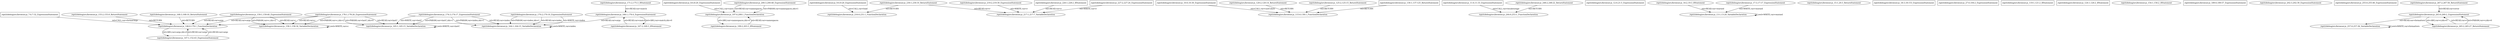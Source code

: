 digraph { "/opt/t/debug/src/browser.js_7:0,7:32_ExpressionStatement"[shape=box];"/opt/t/debug/src/browser.js_8:0,8:20_ExpressionStatement"[shape=box];"/opt/t/debug/src/browser.js_9:0,9:20_ExpressionStatement"[shape=box];"/opt/t/debug/src/browser.js_10:0,10:30_ExpressionStatement"[shape=box];"/opt/t/debug/src/browser.js_11:0,11:33_ExpressionStatement"[shape=box];"/opt/t/debug/src/browser.js_12:0,21:5_ExpressionStatement"[shape=box];"/opt/t/debug/src/browser.js_13:1,13:20_VariableDeclaration"[shape=oval];"/opt/t/debug/src/browser.js_15:1,20:3_ReturnStatement"[shape=oval];"/opt/t/debug/src/browser.js_16:2,19:3_IfStatement"[shape=oval];"/opt/t/debug/src/browser.js_17:3,17:17_ExpressionStatement"[shape=oval];"/opt/t/debug/src/browser.js_18:3,18:153_ExpressionStatement"[shape=box];"/opt/t/debug/src/browser.js_27:0,104:2_ExpressionStatement"[shape=box];"/opt/t/debug/src/browser.js_115:0,138:1_FunctionDeclaration"[shape=oval];"/opt/t/debug/src/browser.js_119:1,121:2_IfStatement"[shape=box];"/opt/t/debug/src/browser.js_120:2,120:14_ReturnStatement"[shape=oval];"/opt/t/debug/src/browser.js_124:1,126:2_IfStatement"[shape=box];"/opt/t/debug/src/browser.js_125:2,125:15_ReturnStatement"[shape=oval];"/opt/t/debug/src/browser.js_130:1,137:125_ReturnStatement"[shape=box];"/opt/t/debug/src/browser.js_146:0,179:1_FunctionDeclaration"[shape=oval];"/opt/t/debug/src/browser.js_147:1,152:43_ExpressionStatement"[shape=oval];"/opt/t/debug/src/browser.js_154:1,156:2_IfStatement"[shape=oval];"/opt/t/debug/src/browser.js_155:2,155:9_ReturnStatement"[shape=oval];"/opt/t/debug/src/browser.js_158:1,158:34_VariableDeclaration"[shape=oval];"/opt/t/debug/src/browser.js_159:1,159:40_ExpressionStatement"[shape=oval];"/opt/t/debug/src/browser.js_164:1,164:15_VariableDeclaration"[shape=oval];"/opt/t/debug/src/browser.js_165:1,165:15_VariableDeclaration"[shape=oval];"/opt/t/debug/src/browser.js_166:1,176:4_ExpressionStatement"[shape=oval];"/opt/t/debug/src/browser.js_167:2,169:3_IfStatement"[shape=oval];"/opt/t/debug/src/browser.js_168:3,168:10_ReturnStatement"[shape=oval];"/opt/t/debug/src/browser.js_170:2,170:10_ExpressionStatement"[shape=oval];"/opt/t/debug/src/browser.js_171:2,175:3_IfStatement"[shape=oval];"/opt/t/debug/src/browser.js_174:3,174:17_ExpressionStatement"[shape=oval];"/opt/t/debug/src/browser.js_178:1,178:26_ExpressionStatement"[shape=oval];"/opt/t/debug/src/browser.js_189:0,189:57_ExpressionStatement"[shape=box];"/opt/t/debug/src/browser.js_197:0,208:1_FunctionDeclaration"[shape=oval];"/opt/t/debug/src/browser.js_199:2,203:3_IfStatement"[shape=oval];"/opt/t/debug/src/browser.js_200:3,200:48_ExpressionStatement"[shape=oval];"/opt/t/debug/src/browser.js_202:3,202:39_ExpressionStatement"[shape=oval];"/opt/t/debug/src/browser.js_216:0,231:1_FunctionDeclaration"[shape=oval];"/opt/t/debug/src/browser.js_217:1,217:7_VariableDeclaration"[shape=oval];"/opt/t/debug/src/browser.js_219:2,219:39_ExpressionStatement"[shape=oval];"/opt/t/debug/src/browser.js_226:1,228:2_IfStatement"[shape=box];"/opt/t/debug/src/browser.js_227:2,227:24_ExpressionStatement"[shape=box];"/opt/t/debug/src/browser.js_230:1,230:10_ReturnStatement"[shape=oval];"/opt/t/debug/src/browser.js_244:0,253:1_FunctionDeclaration"[shape=oval];"/opt/t/debug/src/browser.js_248:2,248:22_ReturnStatement"[shape=oval];"/opt/t/debug/src/browser.js_255:0,255:46_ExpressionStatement"[shape=box];"/opt/t/debug/src/browser.js_257:0,257:36_VariableDeclaration"[shape=oval];"/opt/t/debug/src/browser.js_263:0,269:2_ExpressionStatement"[shape=oval];"/opt/t/debug/src/browser.js_265:2,265:27_ReturnStatement"[shape=oval];"/opt/t/debug/src/browser.js_267:2,267:56_ReturnStatement"[shape=oval]; "/opt/t/debug/src/browser.js_7:0,7:32_ExpressionStatement" -> "/opt/t/debug/src/browser.js_146:0,179:1_FunctionDeclaration" [label="rel=CALL,var=formatArgs"];"/opt/t/debug/src/browser.js_8:0,8:20_ExpressionStatement" -> "/opt/t/debug/src/browser.js_197:0,208:1_FunctionDeclaration" [label="rel=CALL,var=save"];"/opt/t/debug/src/browser.js_9:0,9:20_ExpressionStatement" -> "/opt/t/debug/src/browser.js_216:0,231:1_FunctionDeclaration" [label="rel=CALL,var=load"];"/opt/t/debug/src/browser.js_10:0,10:30_ExpressionStatement" -> "/opt/t/debug/src/browser.js_115:0,138:1_FunctionDeclaration" [label="rel=CALL,var=useColors"];"/opt/t/debug/src/browser.js_11:0,11:33_ExpressionStatement" -> "/opt/t/debug/src/browser.js_244:0,253:1_FunctionDeclaration" [label="rel=CALL,var=localstorage"];"/opt/t/debug/src/browser.js_257:0,257:36_VariableDeclaration" -> "/opt/t/debug/src/browser.js_257:0,257:36_VariableDeclaration" [label="rel=WRITE,var=formatters"];"/opt/t/debug/src/browser.js_263:0,269:2_ExpressionStatement" -> "/opt/t/debug/src/browser.js_257:0,257:36_VariableDeclaration" [label="rel=READ,var=formatters"];"/opt/t/debug/src/browser.js_13:1,13:20_VariableDeclaration" -> "/opt/t/debug/src/browser.js_13:1,13:20_VariableDeclaration" [label="rel=WRITE,var=warned"];"/opt/t/debug/src/browser.js_16:2,19:3_IfStatement" -> "/opt/t/debug/src/browser.js_13:1,13:20_VariableDeclaration" [label="rel=READ,var=warned"];"/opt/t/debug/src/browser.js_17:3,17:17_ExpressionStatement" -> "/opt/t/debug/src/browser.js_13:1,13:20_VariableDeclaration" [label="rel=WRITE,var=warned"];"/opt/t/debug/src/browser.js_147:1,152:43_ExpressionStatement" -> "/opt/t/debug/src/browser.js_146:0,179:1_FunctionDeclaration" [label="rel=READ,var=args"];"/opt/t/debug/src/browser.js_147:1,152:43_ExpressionStatement" -> "/opt/t/debug/src/browser.js_146:0,179:1_FunctionDeclaration" [label="rel=READ,var=args"];"/opt/t/debug/src/browser.js_158:1,158:34_VariableDeclaration" -> "/opt/t/debug/src/browser.js_158:1,158:34_VariableDeclaration" [label="rel=WRITE,var=c"];"/opt/t/debug/src/browser.js_159:1,159:40_ExpressionStatement" -> "/opt/t/debug/src/browser.js_146:0,179:1_FunctionDeclaration" [label="rel=READ,var=args"];"/opt/t/debug/src/browser.js_159:1,159:40_ExpressionStatement" -> "/opt/t/debug/src/browser.js_158:1,158:34_VariableDeclaration" [label="rel=READ,var=c"];"/opt/t/debug/src/browser.js_164:1,164:15_VariableDeclaration" -> "/opt/t/debug/src/browser.js_164:1,164:15_VariableDeclaration" [label="rel=WRITE,var=index"];"/opt/t/debug/src/browser.js_165:1,165:15_VariableDeclaration" -> "/opt/t/debug/src/browser.js_165:1,165:15_VariableDeclaration" [label="rel=WRITE,var=lastC"];"/opt/t/debug/src/browser.js_166:1,176:4_ExpressionStatement" -> "/opt/t/debug/src/browser.js_146:0,179:1_FunctionDeclaration" [label="rel=READ,var=args"];"/opt/t/debug/src/browser.js_178:1,178:26_ExpressionStatement" -> "/opt/t/debug/src/browser.js_146:0,179:1_FunctionDeclaration" [label="rel=READ,var=args"];"/opt/t/debug/src/browser.js_178:1,178:26_ExpressionStatement" -> "/opt/t/debug/src/browser.js_165:1,165:15_VariableDeclaration" [label="rel=READ,var=lastC"];"/opt/t/debug/src/browser.js_178:1,178:26_ExpressionStatement" -> "/opt/t/debug/src/browser.js_158:1,158:34_VariableDeclaration" [label="rel=READ,var=c"];"/opt/t/debug/src/browser.js_167:2,169:3_IfStatement" -> "/opt/t/debug/src/browser.js_166:1,176:4_ExpressionStatement" [label="rel=READ,var=match"];"/opt/t/debug/src/browser.js_170:2,170:10_ExpressionStatement" -> "/opt/t/debug/src/browser.js_164:1,164:15_VariableDeclaration" [label="rel=READ,var=index"];"/opt/t/debug/src/browser.js_170:2,170:10_ExpressionStatement" -> "/opt/t/debug/src/browser.js_164:1,164:15_VariableDeclaration" [label="rel=WRITE,var=index"];"/opt/t/debug/src/browser.js_171:2,175:3_IfStatement" -> "/opt/t/debug/src/browser.js_166:1,176:4_ExpressionStatement" [label="rel=READ,var=match"];"/opt/t/debug/src/browser.js_174:3,174:17_ExpressionStatement" -> "/opt/t/debug/src/browser.js_165:1,165:15_VariableDeclaration" [label="rel=WRITE,var=lastC"];"/opt/t/debug/src/browser.js_174:3,174:17_ExpressionStatement" -> "/opt/t/debug/src/browser.js_164:1,164:15_VariableDeclaration" [label="rel=READ,var=index"];"/opt/t/debug/src/browser.js_199:2,203:3_IfStatement" -> "/opt/t/debug/src/browser.js_197:0,208:1_FunctionDeclaration" [label="rel=READ,var=namespaces"];"/opt/t/debug/src/browser.js_200:3,200:48_ExpressionStatement" -> "/opt/t/debug/src/browser.js_197:0,208:1_FunctionDeclaration" [label="rel=READ,var=namespaces"];"/opt/t/debug/src/browser.js_226:1,228:2_IfStatement" -> "/opt/t/debug/src/browser.js_217:1,217:7_VariableDeclaration" [label="rel=READ,var=r"];"/opt/t/debug/src/browser.js_230:1,230:10_ReturnStatement" -> "/opt/t/debug/src/browser.js_217:1,217:7_VariableDeclaration" [label="rel=READ,var=r"];"/opt/t/debug/src/browser.js_219:2,219:39_ExpressionStatement" -> "/opt/t/debug/src/browser.js_217:1,217:7_VariableDeclaration" [label="rel=WRITE,var=r"];"/opt/t/debug/src/browser.js_227:2,227:24_ExpressionStatement" -> "/opt/t/debug/src/browser.js_217:1,217:7_VariableDeclaration" [label="rel=WRITE,var=r"];"/opt/t/debug/src/browser.js_265:2,265:27_ReturnStatement" -> "/opt/t/debug/src/browser.js_263:0,269:2_ExpressionStatement" [label="rel=READ,var=v"];"/opt/t/debug/src/browser.js_267:2,267:56_ReturnStatement" -> "/opt/t/debug/src/browser.js_263:0,269:2_ExpressionStatement" [label="rel=READ,var=error"];"/opt/t/debug/src/browser.js_120:2,120:14_ReturnStatement" -> "/opt/t/debug/src/browser.js_115:0,138:1_FunctionDeclaration" [label="rel=RETURN"];"/opt/t/debug/src/browser.js_125:2,125:15_ReturnStatement" -> "/opt/t/debug/src/browser.js_115:0,138:1_FunctionDeclaration" [label="rel=RETURN"];"/opt/t/debug/src/browser.js_130:1,137:125_ReturnStatement" -> "/opt/t/debug/src/browser.js_115:0,138:1_FunctionDeclaration" [label="rel=RETURN"];"/opt/t/debug/src/browser.js_146:0,179:1_FunctionDeclaration" -> "/opt/t/debug/src/browser.js_147:1,152:43_ExpressionStatement" [label="rel=ARG,var=args,idx=0"];"/opt/t/debug/src/browser.js_155:2,155:9_ReturnStatement" -> "/opt/t/debug/src/browser.js_146:0,179:1_FunctionDeclaration" [label="rel=RETURN"];"/opt/t/debug/src/browser.js_159:1,159:40_ExpressionStatement" -> "/opt/t/debug/src/browser.js_158:1,158:34_VariableDeclaration" [label="rel=PARAM,var=c,idx=2"];"/opt/t/debug/src/browser.js_170:2,170:10_ExpressionStatement" -> "/opt/t/debug/src/browser.js_164:1,164:15_VariableDeclaration" [label="rel=PARAM,var=index,idx=1"];"/opt/t/debug/src/browser.js_174:3,174:17_ExpressionStatement" -> "/opt/t/debug/src/browser.js_165:1,165:15_VariableDeclaration" [label="rel=PARAM,var=lastC,idx=1"];"/opt/t/debug/src/browser.js_174:3,174:17_ExpressionStatement" -> "/opt/t/debug/src/browser.js_164:1,164:15_VariableDeclaration" [label="rel=PARAM,var=index,idx=1"];"/opt/t/debug/src/browser.js_166:1,176:4_ExpressionStatement" -> "/opt/t/debug/src/browser.js_167:2,169:3_IfStatement" [label="rel=ARG,var=match,idx=0"];"/opt/t/debug/src/browser.js_168:3,168:10_ReturnStatement" -> "/opt/t/debug/src/browser.js_146:0,179:1_FunctionDeclaration" [label="rel=RETURN"];"/opt/t/debug/src/browser.js_178:1,178:26_ExpressionStatement" -> "/opt/t/debug/src/browser.js_165:1,165:15_VariableDeclaration" [label="rel=PARAM,var=lastC,idx=0"];"/opt/t/debug/src/browser.js_178:1,178:26_ExpressionStatement" -> "/opt/t/debug/src/browser.js_158:1,158:34_VariableDeclaration" [label="rel=PARAM,var=c,idx=2"];"/opt/t/debug/src/browser.js_197:0,208:1_FunctionDeclaration" -> "/opt/t/debug/src/browser.js_199:2,203:3_IfStatement" [label="rel=ARG,var=namespaces,idx=0"];"/opt/t/debug/src/browser.js_200:3,200:48_ExpressionStatement" -> "/opt/t/debug/src/browser.js_197:0,208:1_FunctionDeclaration" [label="rel=PARAM,var=namespaces,idx=1"];"/opt/t/debug/src/browser.js_230:1,230:10_ReturnStatement" -> "/opt/t/debug/src/browser.js_216:0,231:1_FunctionDeclaration" [label="rel=RETURN"];"/opt/t/debug/src/browser.js_248:2,248:22_ReturnStatement" -> "/opt/t/debug/src/browser.js_244:0,253:1_FunctionDeclaration" [label="rel=RETURN"];"/opt/t/debug/src/browser.js_263:0,269:2_ExpressionStatement" -> "/opt/t/debug/src/browser.js_265:2,265:27_ReturnStatement" [label="rel=ARG,var=v,idx=0"];"/opt/t/debug/src/browser.js_265:2,265:27_ReturnStatement" -> "/opt/t/debug/src/browser.js_263:0,269:2_ExpressionStatement" [label="rel=PARAM,var=v,idx=0"] }

